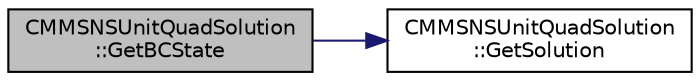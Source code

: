 digraph "CMMSNSUnitQuadSolution::GetBCState"
{
 // LATEX_PDF_SIZE
  edge [fontname="Helvetica",fontsize="10",labelfontname="Helvetica",labelfontsize="10"];
  node [fontname="Helvetica",fontsize="10",shape=record];
  rankdir="LR";
  Node1 [label="CMMSNSUnitQuadSolution\l::GetBCState",height=0.2,width=0.4,color="black", fillcolor="grey75", style="filled", fontcolor="black",tooltip="Get the boundary conditions state for an exact solution."];
  Node1 -> Node2 [color="midnightblue",fontsize="10",style="solid",fontname="Helvetica"];
  Node2 [label="CMMSNSUnitQuadSolution\l::GetSolution",height=0.2,width=0.4,color="black", fillcolor="white", style="filled",URL="$classCMMSNSUnitQuadSolution.html#a5efcf570831524e17425aedbce794df9",tooltip="Get the exact solution at the current position and time."];
}
